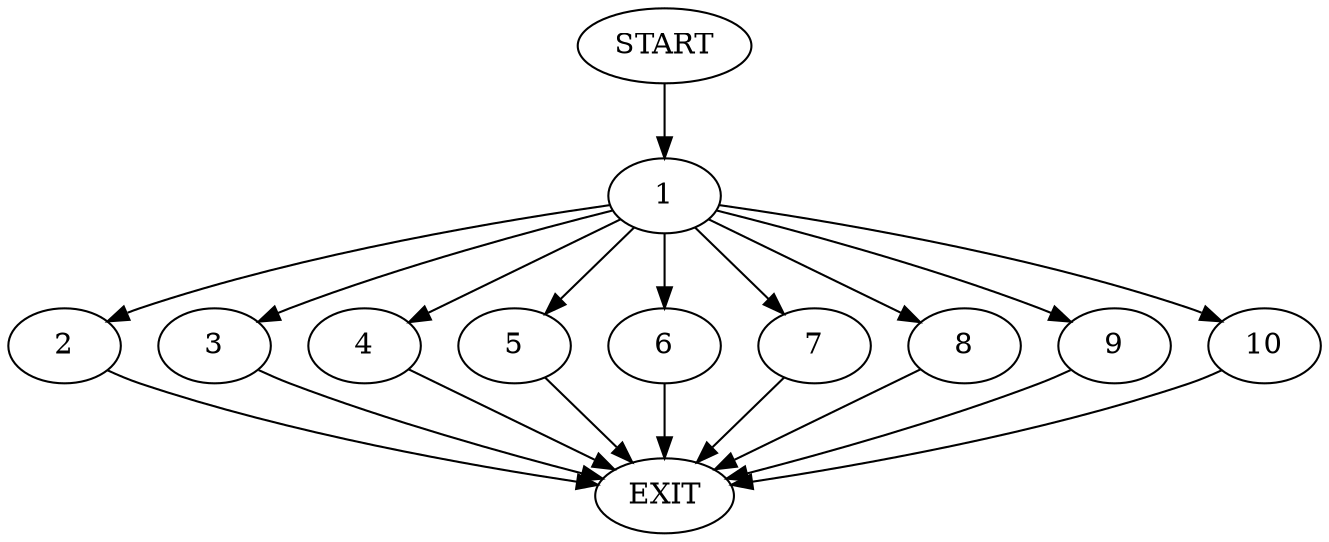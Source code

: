 digraph {
0 [label="START"]
11 [label="EXIT"]
0 -> 1
1 -> 2
1 -> 3
1 -> 4
1 -> 5
1 -> 6
1 -> 7
1 -> 8
1 -> 9
1 -> 10
7 -> 11
3 -> 11
2 -> 11
10 -> 11
9 -> 11
5 -> 11
4 -> 11
6 -> 11
8 -> 11
}
